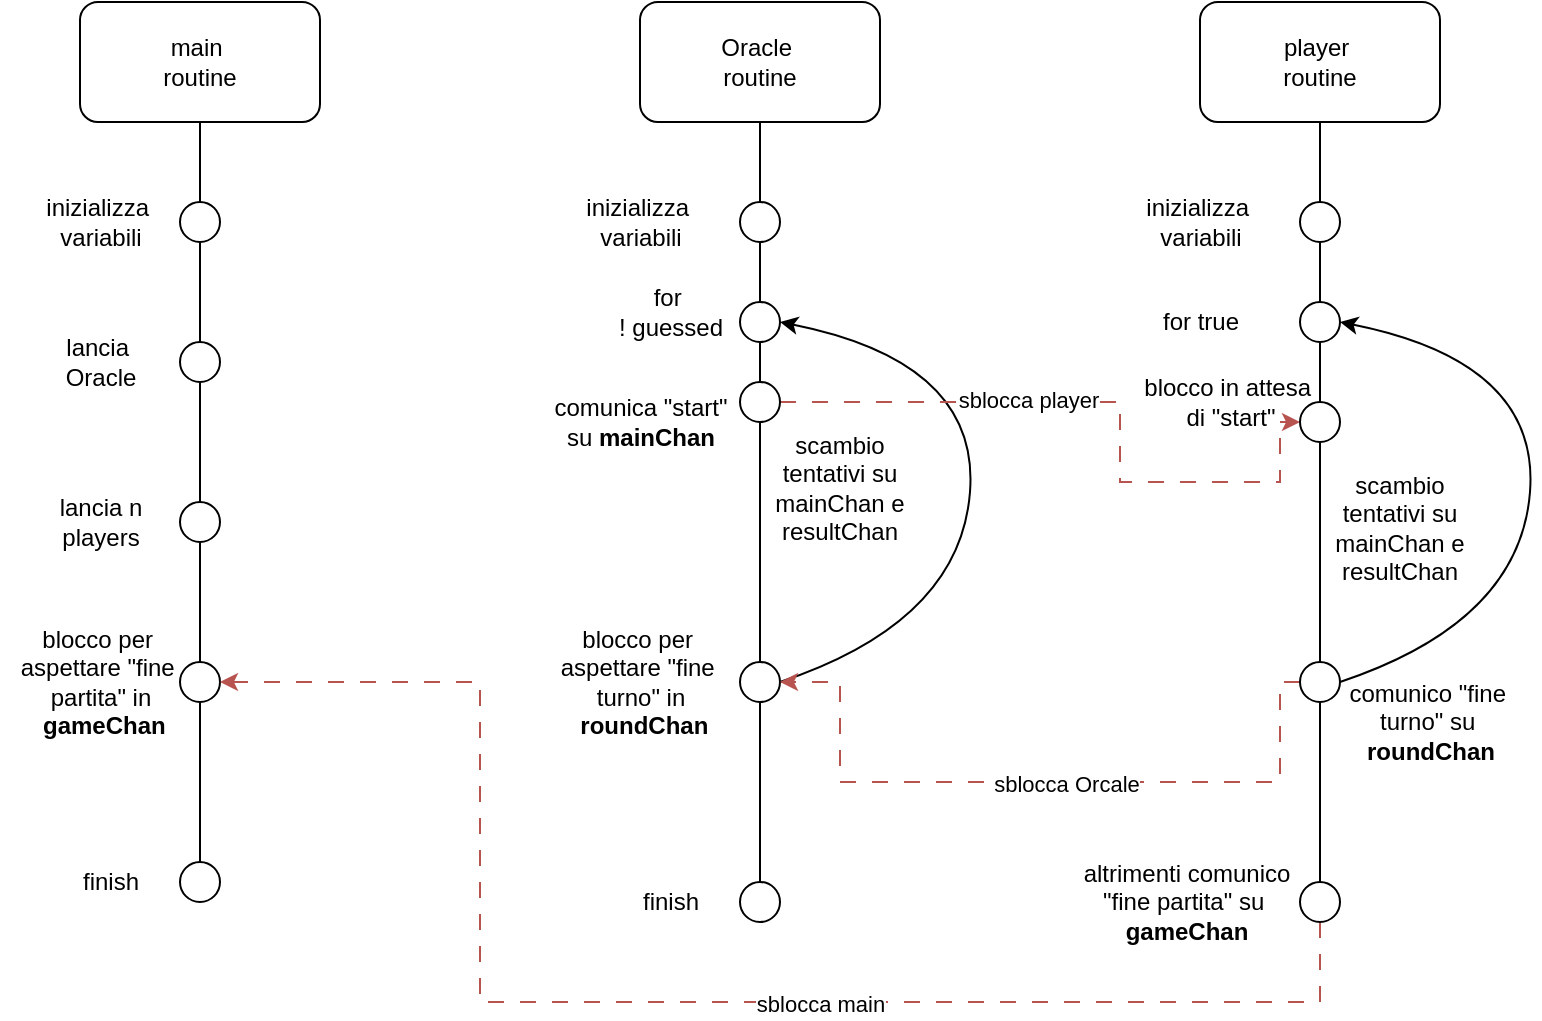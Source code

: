 <mxfile version="24.6.2" type="device">
  <diagram name="Pagina-1" id="KSy6PYif5i7OQU_iCFl_">
    <mxGraphModel dx="1221" dy="608" grid="1" gridSize="10" guides="1" tooltips="1" connect="1" arrows="1" fold="1" page="1" pageScale="1" pageWidth="827" pageHeight="1169" math="0" shadow="0">
      <root>
        <mxCell id="0" />
        <mxCell id="1" parent="0" />
        <mxCell id="nPrikXKb509alk5iN7za-2" value="" style="endArrow=none;html=1;rounded=0;" edge="1" parent="1" source="nPrikXKb509alk5iN7za-10">
          <mxGeometry width="50" height="50" relative="1" as="geometry">
            <mxPoint x="120" y="510" as="sourcePoint" />
            <mxPoint x="120" y="120" as="targetPoint" />
          </mxGeometry>
        </mxCell>
        <mxCell id="nPrikXKb509alk5iN7za-3" value="" style="endArrow=none;html=1;rounded=0;" edge="1" parent="1" source="nPrikXKb509alk5iN7za-87">
          <mxGeometry width="50" height="50" relative="1" as="geometry">
            <mxPoint x="400" y="510" as="sourcePoint" />
            <mxPoint x="400" y="120" as="targetPoint" />
          </mxGeometry>
        </mxCell>
        <mxCell id="nPrikXKb509alk5iN7za-4" value="" style="endArrow=none;html=1;rounded=0;" edge="1" parent="1" source="nPrikXKb509alk5iN7za-39">
          <mxGeometry width="50" height="50" relative="1" as="geometry">
            <mxPoint x="680" y="510" as="sourcePoint" />
            <mxPoint x="680" y="120" as="targetPoint" />
          </mxGeometry>
        </mxCell>
        <mxCell id="nPrikXKb509alk5iN7za-6" value="main&amp;nbsp;&lt;div&gt;routine&lt;/div&gt;" style="rounded=1;whiteSpace=wrap;html=1;" vertex="1" parent="1">
          <mxGeometry x="60" y="60" width="120" height="60" as="geometry" />
        </mxCell>
        <mxCell id="nPrikXKb509alk5iN7za-8" value="Oracle&amp;nbsp;&lt;div&gt;routine&lt;/div&gt;" style="rounded=1;whiteSpace=wrap;html=1;" vertex="1" parent="1">
          <mxGeometry x="340" y="60" width="120" height="60" as="geometry" />
        </mxCell>
        <mxCell id="nPrikXKb509alk5iN7za-9" value="player&amp;nbsp;&lt;div&gt;routine&lt;/div&gt;" style="rounded=1;whiteSpace=wrap;html=1;" vertex="1" parent="1">
          <mxGeometry x="620" y="60" width="120" height="60" as="geometry" />
        </mxCell>
        <mxCell id="nPrikXKb509alk5iN7za-11" value="" style="endArrow=none;html=1;rounded=0;" edge="1" parent="1" source="nPrikXKb509alk5iN7za-12" target="nPrikXKb509alk5iN7za-10">
          <mxGeometry width="50" height="50" relative="1" as="geometry">
            <mxPoint x="120" y="510" as="sourcePoint" />
            <mxPoint x="120" y="120" as="targetPoint" />
          </mxGeometry>
        </mxCell>
        <mxCell id="nPrikXKb509alk5iN7za-10" value="" style="ellipse;whiteSpace=wrap;html=1;aspect=fixed;" vertex="1" parent="1">
          <mxGeometry x="110" y="160" width="20" height="20" as="geometry" />
        </mxCell>
        <mxCell id="nPrikXKb509alk5iN7za-13" value="" style="endArrow=none;html=1;rounded=0;" edge="1" parent="1" source="nPrikXKb509alk5iN7za-15" target="nPrikXKb509alk5iN7za-12">
          <mxGeometry width="50" height="50" relative="1" as="geometry">
            <mxPoint x="120" y="510" as="sourcePoint" />
            <mxPoint x="120" y="180" as="targetPoint" />
          </mxGeometry>
        </mxCell>
        <mxCell id="nPrikXKb509alk5iN7za-12" value="" style="ellipse;whiteSpace=wrap;html=1;aspect=fixed;" vertex="1" parent="1">
          <mxGeometry x="110" y="230" width="20" height="20" as="geometry" />
        </mxCell>
        <mxCell id="nPrikXKb509alk5iN7za-14" value="" style="ellipse;whiteSpace=wrap;html=1;aspect=fixed;" vertex="1" parent="1">
          <mxGeometry x="110" y="310" width="20" height="20" as="geometry" />
        </mxCell>
        <mxCell id="nPrikXKb509alk5iN7za-16" value="" style="endArrow=none;html=1;rounded=0;" edge="1" parent="1" source="nPrikXKb509alk5iN7za-17" target="nPrikXKb509alk5iN7za-15">
          <mxGeometry width="50" height="50" relative="1" as="geometry">
            <mxPoint x="120" y="510" as="sourcePoint" />
            <mxPoint x="120" y="250" as="targetPoint" />
          </mxGeometry>
        </mxCell>
        <mxCell id="nPrikXKb509alk5iN7za-15" value="" style="ellipse;whiteSpace=wrap;html=1;aspect=fixed;" vertex="1" parent="1">
          <mxGeometry x="110" y="390" width="20" height="20" as="geometry" />
        </mxCell>
        <mxCell id="nPrikXKb509alk5iN7za-18" value="" style="endArrow=none;html=1;rounded=0;" edge="1" parent="1" target="nPrikXKb509alk5iN7za-17">
          <mxGeometry width="50" height="50" relative="1" as="geometry">
            <mxPoint x="120" y="510" as="sourcePoint" />
            <mxPoint x="120" y="410" as="targetPoint" />
          </mxGeometry>
        </mxCell>
        <mxCell id="nPrikXKb509alk5iN7za-17" value="" style="ellipse;whiteSpace=wrap;html=1;aspect=fixed;" vertex="1" parent="1">
          <mxGeometry x="110" y="490" width="20" height="20" as="geometry" />
        </mxCell>
        <mxCell id="nPrikXKb509alk5iN7za-20" value="inizializza&amp;nbsp;&lt;div&gt;variabili&lt;/div&gt;" style="text;html=1;align=center;verticalAlign=middle;resizable=0;points=[];autosize=1;strokeColor=none;fillColor=none;" vertex="1" parent="1">
          <mxGeometry x="30" y="150" width="80" height="40" as="geometry" />
        </mxCell>
        <mxCell id="nPrikXKb509alk5iN7za-21" value="lancia&amp;nbsp;&lt;div&gt;Oracle&lt;/div&gt;" style="text;html=1;align=center;verticalAlign=middle;resizable=0;points=[];autosize=1;strokeColor=none;fillColor=none;" vertex="1" parent="1">
          <mxGeometry x="40" y="220" width="60" height="40" as="geometry" />
        </mxCell>
        <mxCell id="nPrikXKb509alk5iN7za-22" value="lancia n&lt;div&gt;players&lt;/div&gt;" style="text;html=1;align=center;verticalAlign=middle;resizable=0;points=[];autosize=1;strokeColor=none;fillColor=none;" vertex="1" parent="1">
          <mxGeometry x="40" y="300" width="60" height="40" as="geometry" />
        </mxCell>
        <mxCell id="nPrikXKb509alk5iN7za-23" value="blocco per&amp;nbsp;&lt;div&gt;aspettare&amp;nbsp;&lt;span style=&quot;background-color: initial;&quot;&gt;&quot;fine&amp;nbsp;&lt;/span&gt;&lt;/div&gt;&lt;div&gt;&lt;span style=&quot;background-color: initial;&quot;&gt;partita&quot; in&lt;/span&gt;&lt;div&gt;&lt;b&gt;&amp;nbsp;gameChan&lt;/b&gt;&lt;/div&gt;&lt;/div&gt;" style="text;html=1;align=center;verticalAlign=middle;resizable=0;points=[];autosize=1;strokeColor=none;fillColor=none;" vertex="1" parent="1">
          <mxGeometry x="20" y="365" width="100" height="70" as="geometry" />
        </mxCell>
        <mxCell id="nPrikXKb509alk5iN7za-24" value="finish" style="text;html=1;align=center;verticalAlign=middle;resizable=0;points=[];autosize=1;strokeColor=none;fillColor=none;" vertex="1" parent="1">
          <mxGeometry x="50" y="485" width="50" height="30" as="geometry" />
        </mxCell>
        <mxCell id="nPrikXKb509alk5iN7za-25" value="" style="ellipse;whiteSpace=wrap;html=1;aspect=fixed;" vertex="1" parent="1">
          <mxGeometry x="390" y="160" width="20" height="20" as="geometry" />
        </mxCell>
        <mxCell id="nPrikXKb509alk5iN7za-26" value="" style="ellipse;whiteSpace=wrap;html=1;aspect=fixed;" vertex="1" parent="1">
          <mxGeometry x="390" y="210" width="20" height="20" as="geometry" />
        </mxCell>
        <mxCell id="nPrikXKb509alk5iN7za-28" value="" style="endArrow=none;html=1;rounded=0;" edge="1" parent="1" target="nPrikXKb509alk5iN7za-27">
          <mxGeometry width="50" height="50" relative="1" as="geometry">
            <mxPoint x="400" y="510" as="sourcePoint" />
            <mxPoint x="400" y="120" as="targetPoint" />
          </mxGeometry>
        </mxCell>
        <mxCell id="nPrikXKb509alk5iN7za-27" value="" style="ellipse;whiteSpace=wrap;html=1;aspect=fixed;" vertex="1" parent="1">
          <mxGeometry x="390" y="390" width="20" height="20" as="geometry" />
        </mxCell>
        <mxCell id="nPrikXKb509alk5iN7za-29" value="" style="ellipse;whiteSpace=wrap;html=1;aspect=fixed;" vertex="1" parent="1">
          <mxGeometry x="390" y="500" width="20" height="20" as="geometry" />
        </mxCell>
        <mxCell id="nPrikXKb509alk5iN7za-30" value="inizializza&amp;nbsp;&lt;div&gt;variabili&lt;/div&gt;" style="text;html=1;align=center;verticalAlign=middle;resizable=0;points=[];autosize=1;strokeColor=none;fillColor=none;" vertex="1" parent="1">
          <mxGeometry x="300" y="150" width="80" height="40" as="geometry" />
        </mxCell>
        <mxCell id="nPrikXKb509alk5iN7za-31" value="for&amp;nbsp;&lt;div&gt;! guessed&lt;/div&gt;" style="text;html=1;align=center;verticalAlign=middle;resizable=0;points=[];autosize=1;strokeColor=none;fillColor=none;" vertex="1" parent="1">
          <mxGeometry x="315" y="195" width="80" height="40" as="geometry" />
        </mxCell>
        <mxCell id="nPrikXKb509alk5iN7za-32" value="" style="curved=1;endArrow=classic;html=1;rounded=0;exitX=1;exitY=0.5;exitDx=0;exitDy=0;entryX=1;entryY=0.5;entryDx=0;entryDy=0;" edge="1" parent="1" source="nPrikXKb509alk5iN7za-27" target="nPrikXKb509alk5iN7za-26">
          <mxGeometry width="50" height="50" relative="1" as="geometry">
            <mxPoint x="390" y="340" as="sourcePoint" />
            <mxPoint x="440" y="290" as="targetPoint" />
            <Array as="points">
              <mxPoint x="500" y="370" />
              <mxPoint x="510" y="240" />
            </Array>
          </mxGeometry>
        </mxCell>
        <mxCell id="nPrikXKb509alk5iN7za-34" value="blocco per&amp;nbsp;&lt;div&gt;aspettare&amp;nbsp;&lt;span style=&quot;background-color: initial;&quot;&gt;&quot;fine&amp;nbsp;&lt;/span&gt;&lt;/div&gt;&lt;div&gt;&lt;span style=&quot;background-color: initial;&quot;&gt;turno&quot; in&lt;/span&gt;&lt;div&gt;&lt;b&gt;&amp;nbsp;roundChan&lt;/b&gt;&lt;/div&gt;&lt;/div&gt;" style="text;html=1;align=center;verticalAlign=middle;resizable=0;points=[];autosize=1;strokeColor=none;fillColor=none;" vertex="1" parent="1">
          <mxGeometry x="290" y="365" width="100" height="70" as="geometry" />
        </mxCell>
        <mxCell id="nPrikXKb509alk5iN7za-35" value="scambio tentativi su mainChan e resultChan" style="text;html=1;align=center;verticalAlign=middle;whiteSpace=wrap;rounded=0;" vertex="1" parent="1">
          <mxGeometry x="400" y="250" width="80" height="105" as="geometry" />
        </mxCell>
        <mxCell id="nPrikXKb509alk5iN7za-38" value="finish" style="text;html=1;align=center;verticalAlign=middle;resizable=0;points=[];autosize=1;strokeColor=none;fillColor=none;" vertex="1" parent="1">
          <mxGeometry x="330" y="495" width="50" height="30" as="geometry" />
        </mxCell>
        <mxCell id="nPrikXKb509alk5iN7za-41" value="" style="endArrow=none;html=1;rounded=0;" edge="1" parent="1" source="nPrikXKb509alk5iN7za-63" target="nPrikXKb509alk5iN7za-40">
          <mxGeometry width="50" height="50" relative="1" as="geometry">
            <mxPoint x="680" y="510" as="sourcePoint" />
            <mxPoint x="680" y="120" as="targetPoint" />
          </mxGeometry>
        </mxCell>
        <mxCell id="nPrikXKb509alk5iN7za-40" value="" style="ellipse;whiteSpace=wrap;html=1;aspect=fixed;" vertex="1" parent="1">
          <mxGeometry x="670" y="210" width="20" height="20" as="geometry" />
        </mxCell>
        <mxCell id="nPrikXKb509alk5iN7za-43" value="" style="endArrow=none;html=1;rounded=0;" edge="1" parent="1" source="nPrikXKb509alk5iN7za-40" target="nPrikXKb509alk5iN7za-39">
          <mxGeometry width="50" height="50" relative="1" as="geometry">
            <mxPoint x="680" y="200" as="sourcePoint" />
            <mxPoint x="680" y="120" as="targetPoint" />
          </mxGeometry>
        </mxCell>
        <mxCell id="nPrikXKb509alk5iN7za-39" value="" style="ellipse;whiteSpace=wrap;html=1;aspect=fixed;" vertex="1" parent="1">
          <mxGeometry x="670" y="160" width="20" height="20" as="geometry" />
        </mxCell>
        <mxCell id="nPrikXKb509alk5iN7za-50" value="" style="endArrow=none;html=1;rounded=0;" edge="1" parent="1" source="nPrikXKb509alk5iN7za-56" target="nPrikXKb509alk5iN7za-49">
          <mxGeometry width="50" height="50" relative="1" as="geometry">
            <mxPoint x="680" y="510" as="sourcePoint" />
            <mxPoint x="680" y="230" as="targetPoint" />
          </mxGeometry>
        </mxCell>
        <mxCell id="nPrikXKb509alk5iN7za-59" style="edgeStyle=orthogonalEdgeStyle;rounded=0;orthogonalLoop=1;jettySize=auto;html=1;entryX=1;entryY=0.5;entryDx=0;entryDy=0;dashed=1;dashPattern=8 8;fillColor=#f8cecc;strokeColor=#b85450;" edge="1" parent="1" source="nPrikXKb509alk5iN7za-49" target="nPrikXKb509alk5iN7za-27">
          <mxGeometry relative="1" as="geometry">
            <Array as="points">
              <mxPoint x="660" y="400" />
              <mxPoint x="660" y="450" />
              <mxPoint x="440" y="450" />
              <mxPoint x="440" y="400" />
            </Array>
          </mxGeometry>
        </mxCell>
        <mxCell id="nPrikXKb509alk5iN7za-60" value="sblocca Orcale" style="edgeLabel;html=1;align=center;verticalAlign=middle;resizable=0;points=[];" vertex="1" connectable="0" parent="nPrikXKb509alk5iN7za-59">
          <mxGeometry x="-0.071" y="1" relative="1" as="geometry">
            <mxPoint as="offset" />
          </mxGeometry>
        </mxCell>
        <mxCell id="nPrikXKb509alk5iN7za-49" value="" style="ellipse;whiteSpace=wrap;html=1;aspect=fixed;" vertex="1" parent="1">
          <mxGeometry x="670" y="390" width="20" height="20" as="geometry" />
        </mxCell>
        <mxCell id="nPrikXKb509alk5iN7za-51" value="inizializza&amp;nbsp;&lt;div&gt;variabili&lt;/div&gt;" style="text;html=1;align=center;verticalAlign=middle;resizable=0;points=[];autosize=1;strokeColor=none;fillColor=none;" vertex="1" parent="1">
          <mxGeometry x="580" y="150" width="80" height="40" as="geometry" />
        </mxCell>
        <mxCell id="nPrikXKb509alk5iN7za-52" value="for true" style="text;html=1;align=center;verticalAlign=middle;resizable=0;points=[];autosize=1;strokeColor=none;fillColor=none;" vertex="1" parent="1">
          <mxGeometry x="590" y="205" width="60" height="30" as="geometry" />
        </mxCell>
        <mxCell id="nPrikXKb509alk5iN7za-53" value="" style="curved=1;endArrow=classic;html=1;rounded=0;exitX=1;exitY=0.5;exitDx=0;exitDy=0;entryX=1;entryY=0.5;entryDx=0;entryDy=0;" edge="1" parent="1">
          <mxGeometry width="50" height="50" relative="1" as="geometry">
            <mxPoint x="690" y="400" as="sourcePoint" />
            <mxPoint x="690" y="220" as="targetPoint" />
            <Array as="points">
              <mxPoint x="780" y="370" />
              <mxPoint x="790" y="240" />
            </Array>
          </mxGeometry>
        </mxCell>
        <mxCell id="nPrikXKb509alk5iN7za-54" value="scambio tentativi su mainChan e resultChan" style="text;html=1;align=center;verticalAlign=middle;whiteSpace=wrap;rounded=0;" vertex="1" parent="1">
          <mxGeometry x="680" y="280" width="80" height="85" as="geometry" />
        </mxCell>
        <mxCell id="nPrikXKb509alk5iN7za-55" value="comunico &quot;&lt;span style=&quot;background-color: initial;&quot;&gt;fine&amp;nbsp;&lt;/span&gt;&lt;div&gt;&lt;span style=&quot;background-color: initial;&quot;&gt;turno&quot; su&amp;nbsp;&lt;/span&gt;&lt;/div&gt;&lt;div&gt;&lt;span style=&quot;background-color: initial;&quot;&gt;&lt;b&gt;roundChan&lt;/b&gt;&lt;/span&gt;&lt;/div&gt;" style="text;html=1;align=center;verticalAlign=middle;resizable=0;points=[];autosize=1;strokeColor=none;fillColor=none;" vertex="1" parent="1">
          <mxGeometry x="680" y="390" width="110" height="60" as="geometry" />
        </mxCell>
        <mxCell id="nPrikXKb509alk5iN7za-57" value="" style="endArrow=none;html=1;rounded=0;" edge="1" parent="1" target="nPrikXKb509alk5iN7za-56">
          <mxGeometry width="50" height="50" relative="1" as="geometry">
            <mxPoint x="680" y="510" as="sourcePoint" />
            <mxPoint x="680" y="410" as="targetPoint" />
          </mxGeometry>
        </mxCell>
        <mxCell id="nPrikXKb509alk5iN7za-61" style="edgeStyle=orthogonalEdgeStyle;rounded=0;orthogonalLoop=1;jettySize=auto;html=1;entryX=1;entryY=0.5;entryDx=0;entryDy=0;dashed=1;dashPattern=8 8;fillColor=#f8cecc;strokeColor=#b85450;" edge="1" parent="1" source="nPrikXKb509alk5iN7za-56" target="nPrikXKb509alk5iN7za-15">
          <mxGeometry relative="1" as="geometry">
            <Array as="points">
              <mxPoint x="680" y="560" />
              <mxPoint x="260" y="560" />
              <mxPoint x="260" y="400" />
            </Array>
          </mxGeometry>
        </mxCell>
        <mxCell id="nPrikXKb509alk5iN7za-62" value="sblocca main" style="edgeLabel;html=1;align=center;verticalAlign=middle;resizable=0;points=[];" vertex="1" connectable="0" parent="nPrikXKb509alk5iN7za-61">
          <mxGeometry x="-0.226" y="1" relative="1" as="geometry">
            <mxPoint as="offset" />
          </mxGeometry>
        </mxCell>
        <mxCell id="nPrikXKb509alk5iN7za-56" value="" style="ellipse;whiteSpace=wrap;html=1;aspect=fixed;" vertex="1" parent="1">
          <mxGeometry x="670" y="500" width="20" height="20" as="geometry" />
        </mxCell>
        <mxCell id="nPrikXKb509alk5iN7za-58" value="altrimenti comunico&lt;div&gt;&quot;fine partita&quot;&amp;nbsp;&lt;span style=&quot;background-color: initial;&quot;&gt;su&amp;nbsp;&lt;/span&gt;&lt;div&gt;&lt;span style=&quot;background-color: initial;&quot;&gt;&lt;b&gt;gameChan&lt;/b&gt;&lt;/span&gt;&lt;/div&gt;&lt;/div&gt;" style="text;html=1;align=center;verticalAlign=middle;resizable=0;points=[];autosize=1;strokeColor=none;fillColor=none;" vertex="1" parent="1">
          <mxGeometry x="548" y="480" width="130" height="60" as="geometry" />
        </mxCell>
        <mxCell id="nPrikXKb509alk5iN7za-86" value="blocco in attesa&amp;nbsp;&lt;div&gt;di &quot;start&quot;&lt;/div&gt;" style="text;html=1;align=center;verticalAlign=middle;resizable=0;points=[];autosize=1;strokeColor=none;fillColor=none;" vertex="1" parent="1">
          <mxGeometry x="580" y="240" width="110" height="40" as="geometry" />
        </mxCell>
        <mxCell id="nPrikXKb509alk5iN7za-88" value="" style="endArrow=none;html=1;rounded=0;" edge="1" parent="1" source="nPrikXKb509alk5iN7za-27" target="nPrikXKb509alk5iN7za-87">
          <mxGeometry width="50" height="50" relative="1" as="geometry">
            <mxPoint x="400" y="390" as="sourcePoint" />
            <mxPoint x="400" y="120" as="targetPoint" />
          </mxGeometry>
        </mxCell>
        <mxCell id="nPrikXKb509alk5iN7za-90" style="edgeStyle=orthogonalEdgeStyle;rounded=0;orthogonalLoop=1;jettySize=auto;html=1;entryX=0;entryY=0.5;entryDx=0;entryDy=0;fillColor=#f8cecc;strokeColor=#b85450;dashed=1;dashPattern=8 8;" edge="1" parent="1" source="nPrikXKb509alk5iN7za-87" target="nPrikXKb509alk5iN7za-63">
          <mxGeometry relative="1" as="geometry">
            <Array as="points">
              <mxPoint x="580" y="260" />
              <mxPoint x="580" y="300" />
              <mxPoint x="660" y="300" />
              <mxPoint x="660" y="270" />
            </Array>
          </mxGeometry>
        </mxCell>
        <mxCell id="nPrikXKb509alk5iN7za-91" value="sblocca player" style="edgeLabel;html=1;align=center;verticalAlign=middle;resizable=0;points=[];" vertex="1" connectable="0" parent="nPrikXKb509alk5iN7za-90">
          <mxGeometry x="-0.25" y="1" relative="1" as="geometry">
            <mxPoint as="offset" />
          </mxGeometry>
        </mxCell>
        <mxCell id="nPrikXKb509alk5iN7za-87" value="" style="ellipse;whiteSpace=wrap;html=1;aspect=fixed;" vertex="1" parent="1">
          <mxGeometry x="390" y="250" width="20" height="20" as="geometry" />
        </mxCell>
        <mxCell id="nPrikXKb509alk5iN7za-89" value="comunica &quot;start&quot;&lt;div&gt;su &lt;b&gt;mainChan&lt;/b&gt;&lt;/div&gt;" style="text;html=1;align=center;verticalAlign=middle;resizable=0;points=[];autosize=1;strokeColor=none;fillColor=none;" vertex="1" parent="1">
          <mxGeometry x="285" y="250" width="110" height="40" as="geometry" />
        </mxCell>
        <mxCell id="nPrikXKb509alk5iN7za-92" value="" style="endArrow=none;html=1;rounded=0;" edge="1" parent="1" source="nPrikXKb509alk5iN7za-49" target="nPrikXKb509alk5iN7za-63">
          <mxGeometry width="50" height="50" relative="1" as="geometry">
            <mxPoint x="680" y="390" as="sourcePoint" />
            <mxPoint x="680" y="230" as="targetPoint" />
          </mxGeometry>
        </mxCell>
        <mxCell id="nPrikXKb509alk5iN7za-63" value="" style="ellipse;whiteSpace=wrap;html=1;aspect=fixed;" vertex="1" parent="1">
          <mxGeometry x="670" y="260" width="20" height="20" as="geometry" />
        </mxCell>
      </root>
    </mxGraphModel>
  </diagram>
</mxfile>
